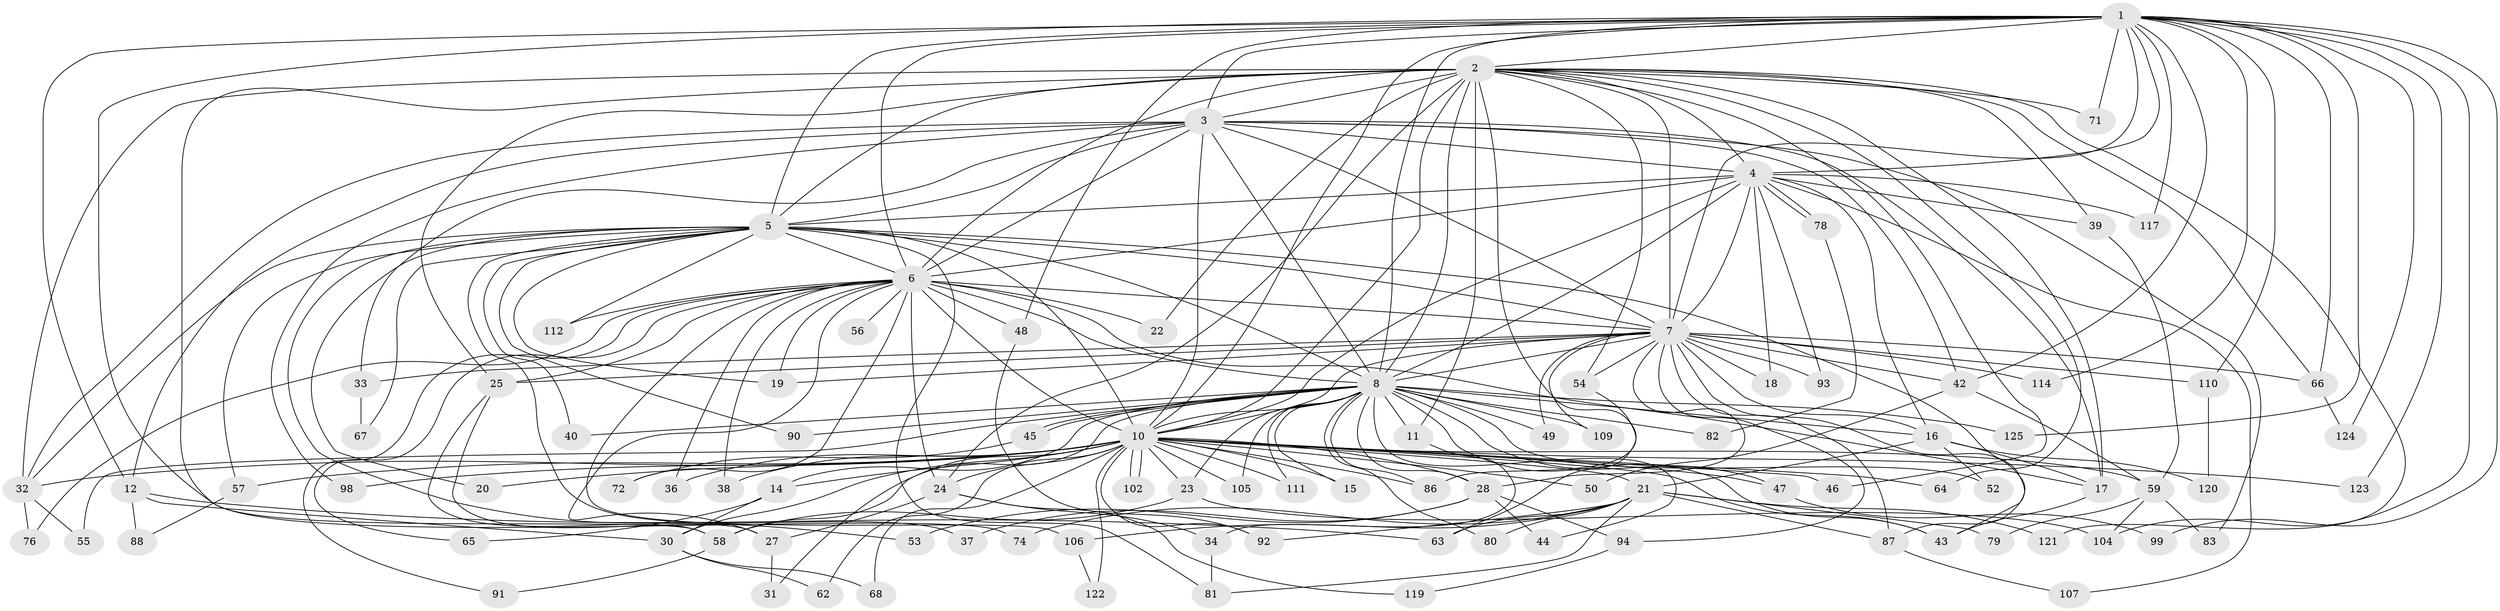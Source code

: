 // Generated by graph-tools (version 1.1) at 2025/51/02/27/25 19:51:52]
// undirected, 97 vertices, 235 edges
graph export_dot {
graph [start="1"]
  node [color=gray90,style=filled];
  1 [super="+29"];
  2 [super="+95"];
  3 [super="+51"];
  4 [super="+84"];
  5 [super="+13"];
  6 [super="+9"];
  7 [super="+100"];
  8 [super="+60"];
  10 [super="+115"];
  11;
  12;
  14;
  15 [super="+70"];
  16 [super="+116"];
  17 [super="+96"];
  18;
  19 [super="+75"];
  20;
  21 [super="+97"];
  22;
  23 [super="+73"];
  24 [super="+26"];
  25;
  27 [super="+89"];
  28 [super="+41"];
  30 [super="+61"];
  31;
  32 [super="+35"];
  33;
  34;
  36;
  37;
  38;
  39;
  40;
  42 [super="+103"];
  43 [super="+85"];
  44;
  45;
  46;
  47;
  48;
  49;
  50;
  52;
  53;
  54;
  55;
  56;
  57;
  58 [super="+101"];
  59;
  62;
  63 [super="+69"];
  64;
  65;
  66 [super="+77"];
  67;
  68;
  71;
  72;
  74;
  76;
  78;
  79;
  80;
  81 [super="+113"];
  82;
  83;
  86;
  87;
  88;
  90;
  91;
  92 [super="+118"];
  93;
  94;
  98;
  99;
  102;
  104 [super="+108"];
  105;
  106;
  107;
  109;
  110;
  111;
  112;
  114;
  117;
  119;
  120;
  121;
  122;
  123;
  124;
  125;
  1 -- 2;
  1 -- 3;
  1 -- 4;
  1 -- 5;
  1 -- 6 [weight=2];
  1 -- 7;
  1 -- 8 [weight=2];
  1 -- 10;
  1 -- 12;
  1 -- 42;
  1 -- 48;
  1 -- 74;
  1 -- 99;
  1 -- 104;
  1 -- 110;
  1 -- 114;
  1 -- 117;
  1 -- 123;
  1 -- 124;
  1 -- 125;
  1 -- 71;
  1 -- 66;
  2 -- 3;
  2 -- 4;
  2 -- 5 [weight=2];
  2 -- 6 [weight=2];
  2 -- 7;
  2 -- 8;
  2 -- 10;
  2 -- 11;
  2 -- 22;
  2 -- 25;
  2 -- 39;
  2 -- 46;
  2 -- 54;
  2 -- 64;
  2 -- 66;
  2 -- 71;
  2 -- 121;
  2 -- 32;
  2 -- 58;
  2 -- 17;
  2 -- 24;
  2 -- 63;
  3 -- 4;
  3 -- 5;
  3 -- 6 [weight=2];
  3 -- 7;
  3 -- 8;
  3 -- 10;
  3 -- 12;
  3 -- 17;
  3 -- 32;
  3 -- 33;
  3 -- 83;
  3 -- 98;
  3 -- 42;
  4 -- 5;
  4 -- 6 [weight=2];
  4 -- 7;
  4 -- 8;
  4 -- 10;
  4 -- 18;
  4 -- 39;
  4 -- 78;
  4 -- 78;
  4 -- 93;
  4 -- 107;
  4 -- 117;
  4 -- 16;
  5 -- 6 [weight=2];
  5 -- 7;
  5 -- 8;
  5 -- 10;
  5 -- 20;
  5 -- 37;
  5 -- 40;
  5 -- 53;
  5 -- 57;
  5 -- 81;
  5 -- 87;
  5 -- 90;
  5 -- 112;
  5 -- 32;
  5 -- 19;
  5 -- 67;
  6 -- 7 [weight=2];
  6 -- 8 [weight=2];
  6 -- 10 [weight=2];
  6 -- 17;
  6 -- 22;
  6 -- 24;
  6 -- 65;
  6 -- 72;
  6 -- 76;
  6 -- 25;
  6 -- 91;
  6 -- 36;
  6 -- 38;
  6 -- 106;
  6 -- 48;
  6 -- 112;
  6 -- 56;
  6 -- 27;
  6 -- 19;
  7 -- 8;
  7 -- 10;
  7 -- 16;
  7 -- 18;
  7 -- 19;
  7 -- 28;
  7 -- 33;
  7 -- 42;
  7 -- 49;
  7 -- 54;
  7 -- 66;
  7 -- 87;
  7 -- 93;
  7 -- 94;
  7 -- 109;
  7 -- 110;
  7 -- 114;
  7 -- 43;
  7 -- 25;
  8 -- 10;
  8 -- 11;
  8 -- 14;
  8 -- 15;
  8 -- 16;
  8 -- 23;
  8 -- 28;
  8 -- 31;
  8 -- 40;
  8 -- 44;
  8 -- 45;
  8 -- 45;
  8 -- 47;
  8 -- 49;
  8 -- 52;
  8 -- 55;
  8 -- 80;
  8 -- 82;
  8 -- 86;
  8 -- 90;
  8 -- 105;
  8 -- 109;
  8 -- 111;
  8 -- 125;
  8 -- 43;
  10 -- 14;
  10 -- 15 [weight=2];
  10 -- 20;
  10 -- 21;
  10 -- 23;
  10 -- 24;
  10 -- 30;
  10 -- 32;
  10 -- 36;
  10 -- 38;
  10 -- 43;
  10 -- 46;
  10 -- 47;
  10 -- 50;
  10 -- 57;
  10 -- 58;
  10 -- 59;
  10 -- 62;
  10 -- 64;
  10 -- 68;
  10 -- 92;
  10 -- 98;
  10 -- 102;
  10 -- 102;
  10 -- 105;
  10 -- 111;
  10 -- 123;
  10 -- 86;
  10 -- 122;
  10 -- 28;
  11 -- 34;
  12 -- 63;
  12 -- 88;
  12 -- 30;
  14 -- 30;
  14 -- 65;
  16 -- 21;
  16 -- 52;
  16 -- 120;
  16 -- 17;
  17 -- 43;
  21 -- 63;
  21 -- 74;
  21 -- 79;
  21 -- 80;
  21 -- 92;
  21 -- 106;
  21 -- 121;
  21 -- 87;
  21 -- 81;
  23 -- 104;
  23 -- 58;
  24 -- 119;
  24 -- 27;
  24 -- 34;
  25 -- 27;
  25 -- 58;
  27 -- 31;
  28 -- 37;
  28 -- 44;
  28 -- 53;
  28 -- 94;
  30 -- 62;
  30 -- 68;
  32 -- 55;
  32 -- 76;
  33 -- 67;
  34 -- 81;
  39 -- 59;
  42 -- 50;
  42 -- 59;
  45 -- 72;
  47 -- 99;
  48 -- 92;
  54 -- 86;
  57 -- 88;
  58 -- 91;
  59 -- 79;
  59 -- 83;
  59 -- 104;
  66 -- 124;
  78 -- 82;
  87 -- 107;
  94 -- 119;
  106 -- 122;
  110 -- 120;
}
